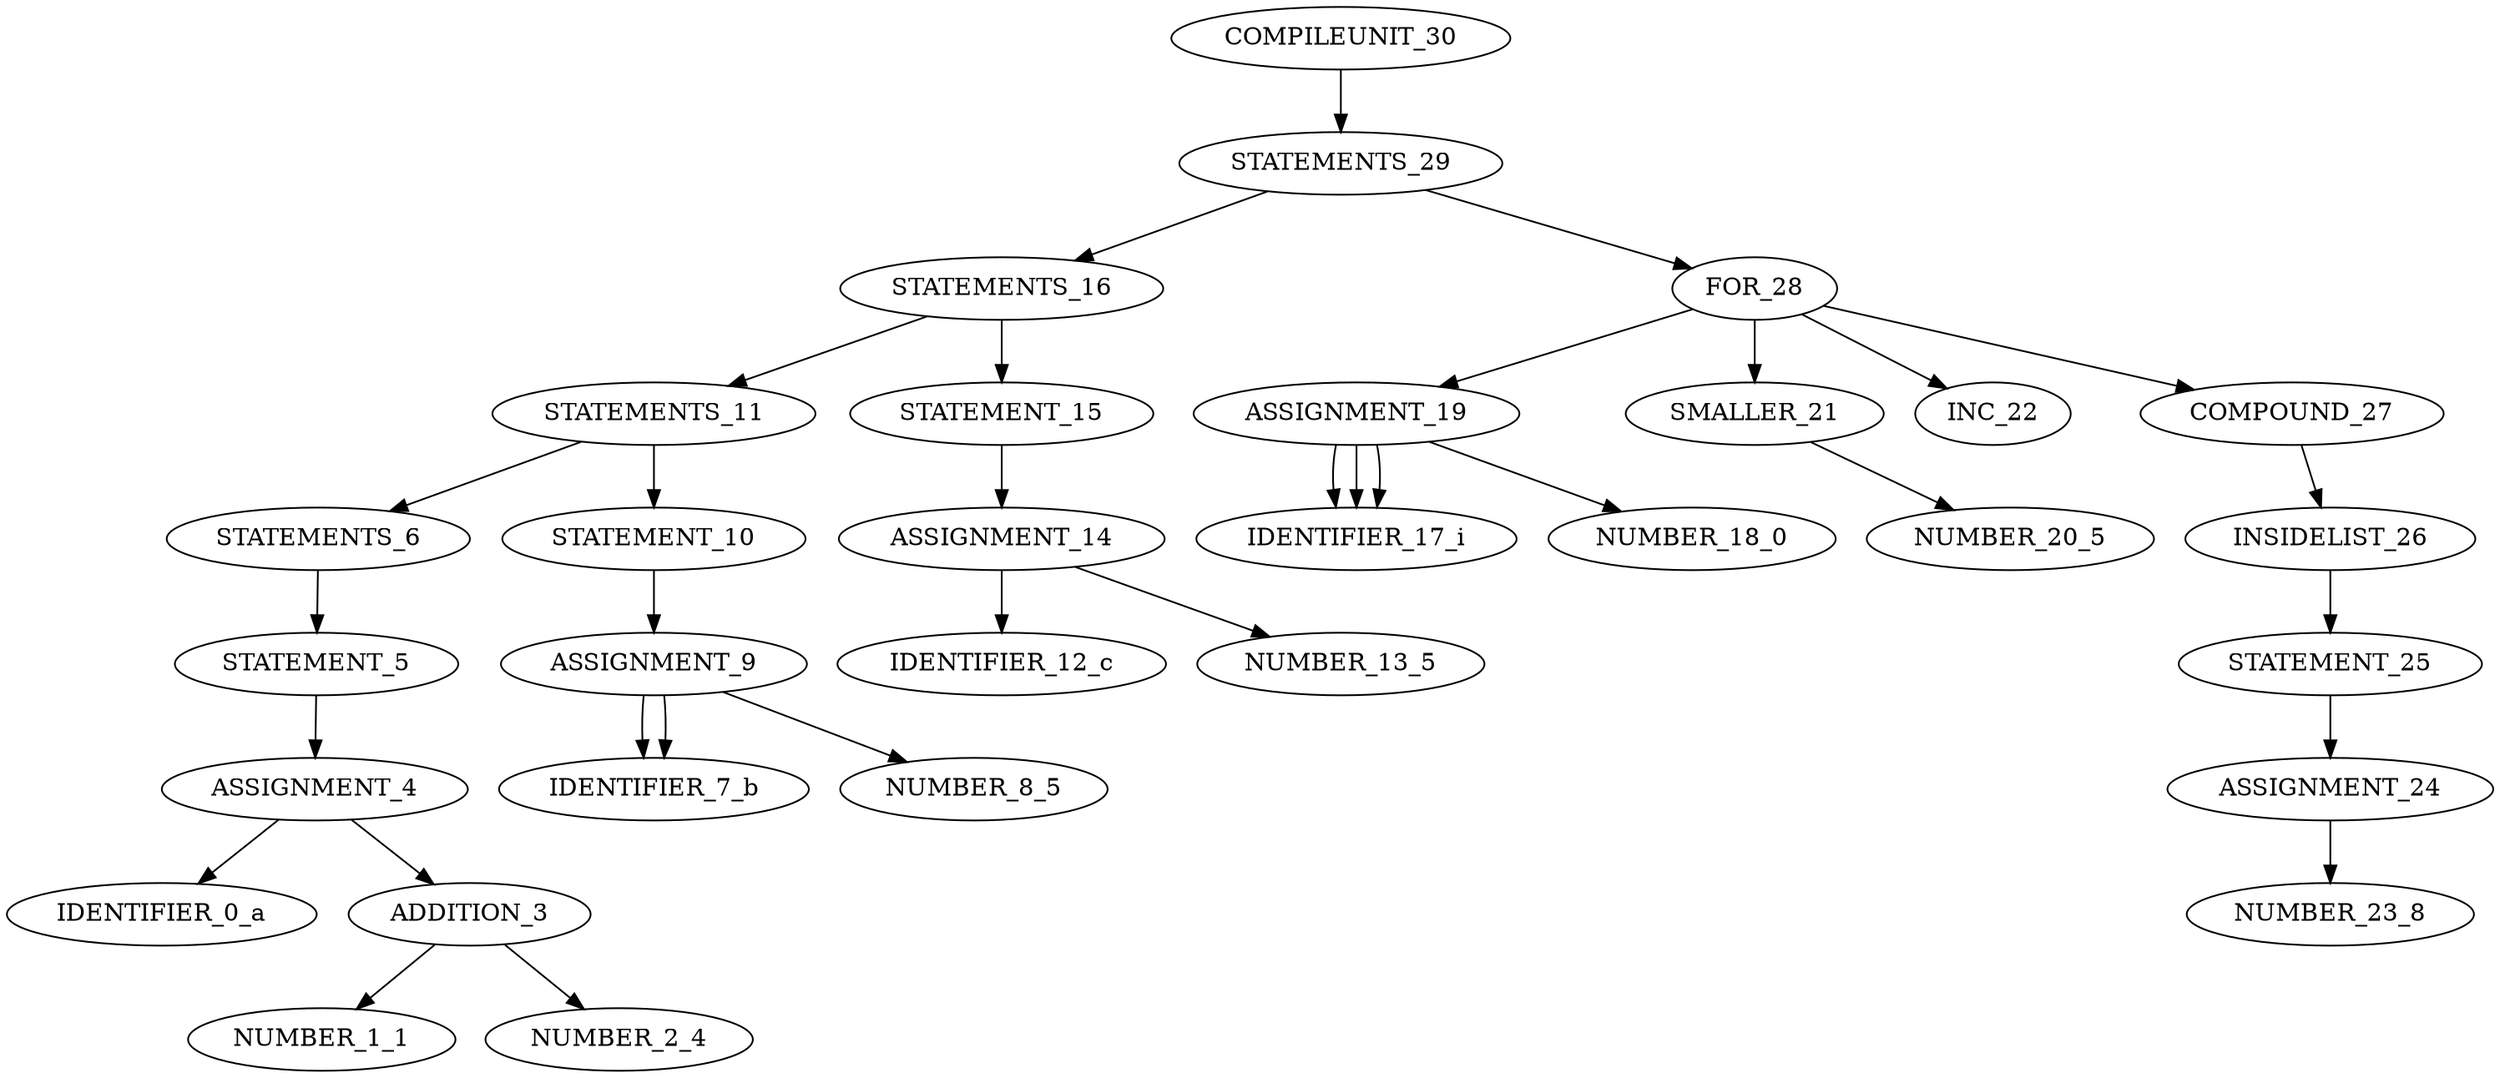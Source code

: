 digraph G{ 
"COMPILEUNIT_30"->"STATEMENTS_29";
"STATEMENTS_29"->"STATEMENTS_16";
"STATEMENTS_16"->"STATEMENTS_11";
"STATEMENTS_11"->"STATEMENTS_6";
"STATEMENTS_6"->"STATEMENT_5";
"STATEMENT_5"->"ASSIGNMENT_4";
"ASSIGNMENT_4"->"IDENTIFIER_0_a";
"ASSIGNMENT_4"->"ADDITION_3";
"ADDITION_3"->"NUMBER_1_1";
"ADDITION_3"->"NUMBER_2_4";
"STATEMENTS_11"->"STATEMENT_10";
"STATEMENT_10"->"ASSIGNMENT_9";
"ASSIGNMENT_9"->"IDENTIFIER_7_b";
"ASSIGNMENT_9"->"NUMBER_8_5";
"STATEMENTS_16"->"STATEMENT_15";
"STATEMENT_15"->"ASSIGNMENT_14";
"ASSIGNMENT_14"->"IDENTIFIER_12_c";
"ASSIGNMENT_14"->"NUMBER_13_5";
"STATEMENTS_29"->"FOR_28";
"FOR_28"->"ASSIGNMENT_19";
"ASSIGNMENT_19"->"IDENTIFIER_17_i";
"ASSIGNMENT_19"->"NUMBER_18_0";
"FOR_28"->"SMALLER_21";
"ASSIGNMENT_19"->"IDENTIFIER_17_i";
"SMALLER_21"->"NUMBER_20_5";
"FOR_28"->"INC_22";
"ASSIGNMENT_19"->"IDENTIFIER_17_i";
"FOR_28"->"COMPOUND_27";
"COMPOUND_27"->"INSIDELIST_26";
"INSIDELIST_26"->"STATEMENT_25";
"STATEMENT_25"->"ASSIGNMENT_24";
"ASSIGNMENT_9"->"IDENTIFIER_7_b";
"ASSIGNMENT_24"->"NUMBER_23_8";
}